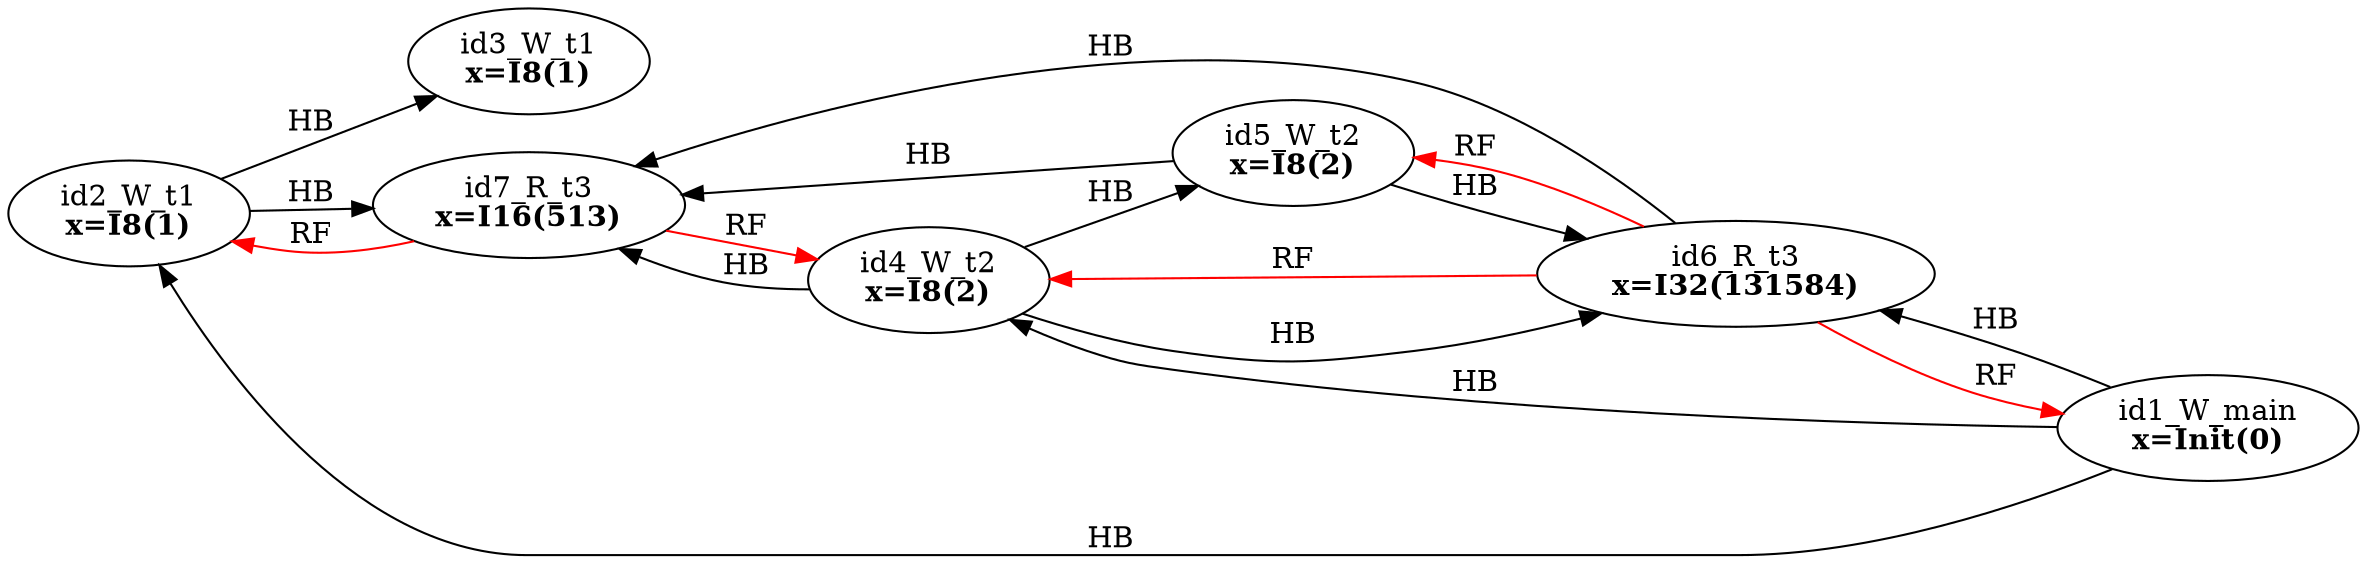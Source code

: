 digraph memory_model {
rankdir=LR;
splines=true; esep=0.5;
id2_W_t1 -> id3_W_t1 [label = "HB", color="black"];
id4_W_t2 -> id5_W_t2 [label = "HB", color="black"];
id6_R_t3 -> id7_R_t3 [label = "HB", color="black"];
id1_W_main -> id2_W_t1 [label = "HB", color="black"];
id1_W_main -> id4_W_t2 [label = "HB", color="black"];
id1_W_main -> id6_R_t3 [label = "HB", color="black"];
id2_W_t1 -> id7_R_t3 [label = "HB", color="black"];
id4_W_t2 -> id6_R_t3 [label = "HB", color="black"];
id4_W_t2 -> id7_R_t3 [label = "HB", color="black"];
id5_W_t2 -> id6_R_t3 [label = "HB", color="black"];
id5_W_t2 -> id7_R_t3 [label = "HB", color="black"];
id6_R_t3 -> id1_W_main [label = "RF", color="red"];
id6_R_t3 -> id4_W_t2 [label = "RF", color="red"];
id6_R_t3 -> id5_W_t2 [label = "RF", color="red"];
id7_R_t3 -> id2_W_t1 [label = "RF", color="red"];
id7_R_t3 -> id4_W_t2 [label = "RF", color="red"];
id1_W_main [label=<id1_W_main<br/><B>x=Init(0)</B>>, pos="5.0,4!"]
id2_W_t1 [label=<id2_W_t1<br/><B>x=I8(1)</B>>, pos="0,2!"]
id3_W_t1 [label=<id3_W_t1<br/><B>x=I8(1)</B>>, pos="0,0!"]
id4_W_t2 [label=<id4_W_t2<br/><B>x=I8(2)</B>>, pos="5,2!"]
id5_W_t2 [label=<id5_W_t2<br/><B>x=I8(2)</B>>, pos="5,0!"]
id6_R_t3 [label=<id6_R_t3<br/><B>x=I32(131584)</B>>, pos="10,2!"]
id7_R_t3 [label=<id7_R_t3<br/><B>x=I16(513)</B>>, pos="10,0!"]
}